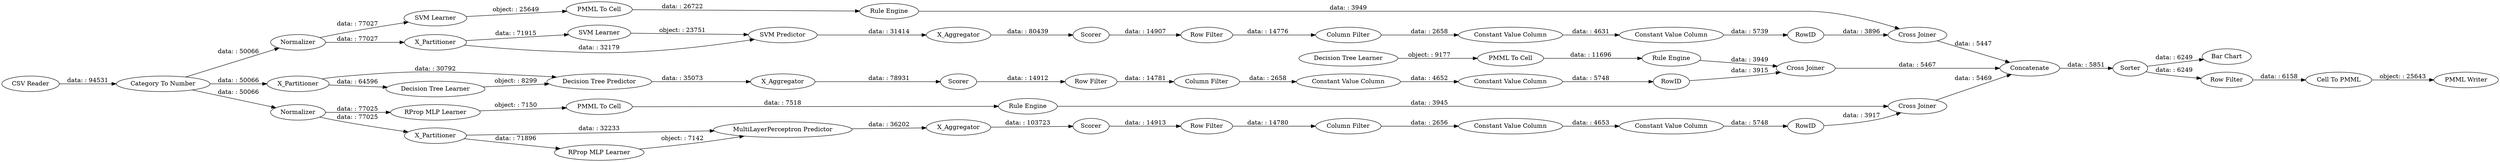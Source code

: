 digraph {
	"-8218601935105838200_294" [label="Column Filter"]
	"6606681480714016405_62" [label="CSV Reader"]
	"6606681480714016405_54" [label="Cell To PMML"]
	"7456730987638258247_294" [label="Column Filter"]
	"3222145126015670730_7" [label=X_Aggregator]
	"-2113801204049534622_39" [label="Cross Joiner"]
	"6606681480714016405_52" [label=Sorter]
	"7456730987638258247_9" [label="Row Filter"]
	"-235330261031387777_33" [label="Decision Tree Learner"]
	"6606681480714016405_59" [label="Bar Chart"]
	"-2113801204049534622_41" [label=Scorer]
	"3222145126015670730_31" [label="RProp MLP Learner"]
	"-505698202463700893_9" [label="Row Filter"]
	"-1611932511293429227_39" [label=Scorer]
	"-8218601935105838200_9" [label="Row Filter"]
	"3222145126015670730_38" [label="Cross Joiner"]
	"6606681480714016405_58" [label="Category To Number"]
	"-1611932511293429227_38" [label="Cross Joiner"]
	"-2113801204049534622_2" [label=X_Partitioner]
	"-2113801204049534622_40" [label=Normalizer]
	"-8218601935105838200_293" [label=RowID]
	"-8218601935105838200_292" [label="Constant Value Column"]
	"6606681480714016405_61" [label="PMML Writer"]
	"6606681480714016405_53" [label="Row Filter"]
	"-505698202463700893_292" [label="Constant Value Column"]
	"6606681480714016405_60" [label=Concatenate]
	"3222145126015670730_40" [label=Scorer]
	"-5682376077953606401_22" [label="PMML To Cell"]
	"-505698202463700893_290" [label="Constant Value Column"]
	"-2113801204049534622_7" [label=X_Aggregator]
	"7456730987638258247_293" [label=RowID]
	"7801016792721614754_33" [label="SVM Learner"]
	"3222145126015670730_39" [label=Normalizer]
	"-1611932511293429227_32" [label="Decision Tree Predictor"]
	"3222145126015670730_2" [label=X_Partitioner]
	"-505698202463700893_293" [label=RowID]
	"-1611932511293429227_31" [label="Decision Tree Learner"]
	"-1611932511293429227_2" [label=X_Partitioner]
	"-8218601935105838200_290" [label="Constant Value Column"]
	"-505698202463700893_294" [label="Column Filter"]
	"7801016792721614754_35" [label="Rule Engine"]
	"-5682376077953606401_34" [label="Rule Engine"]
	"-2113801204049534622_31" [label="SVM Learner"]
	"-235330261031387777_28" [label="PMML To Cell"]
	"3222145126015670730_32" [label="MultiLayerPerceptron Predictor"]
	"-235330261031387777_34" [label="Rule Engine"]
	"7801016792721614754_34" [label="PMML To Cell"]
	"7456730987638258247_290" [label="Constant Value Column"]
	"-5682376077953606401_35" [label="RProp MLP Learner"]
	"-2113801204049534622_32" [label="SVM Predictor"]
	"7456730987638258247_292" [label="Constant Value Column"]
	"-1611932511293429227_7" [label=X_Aggregator]
	"3222145126015670730_39" -> "3222145126015670730_2" [label="data: : 77025"]
	"-235330261031387777_33" -> "-235330261031387777_28" [label="object: : 9177"]
	"-235330261031387777_28" -> "-235330261031387777_34" [label="data: : 11696"]
	"7456730987638258247_292" -> "7456730987638258247_293" [label="data: : 5748"]
	"6606681480714016405_52" -> "6606681480714016405_59" [label="data: : 6249"]
	"3222145126015670730_38" -> "6606681480714016405_60" [label="data: : 5469"]
	"3222145126015670730_40" -> "-8218601935105838200_9" [label="data: : 14913"]
	"6606681480714016405_52" -> "6606681480714016405_53" [label="data: : 6249"]
	"-1611932511293429227_32" -> "-1611932511293429227_7" [label="data: : 35073"]
	"6606681480714016405_53" -> "6606681480714016405_54" [label="data: : 6158"]
	"7801016792721614754_35" -> "-2113801204049534622_39" [label="data: : 3949"]
	"3222145126015670730_7" -> "3222145126015670730_40" [label="data: : 103723"]
	"7801016792721614754_34" -> "7801016792721614754_35" [label="data: : 26722"]
	"6606681480714016405_58" -> "3222145126015670730_39" [label="data: : 50066"]
	"-1611932511293429227_39" -> "7456730987638258247_9" [label="data: : 14912"]
	"-8218601935105838200_294" -> "-8218601935105838200_290" [label="data: : 2656"]
	"-2113801204049534622_40" -> "7801016792721614754_33" [label="data: : 77027"]
	"6606681480714016405_60" -> "6606681480714016405_52" [label="data: : 5851"]
	"7456730987638258247_9" -> "7456730987638258247_294" [label="data: : 14781"]
	"-1611932511293429227_7" -> "-1611932511293429227_39" [label="data: : 78931"]
	"-2113801204049534622_41" -> "-505698202463700893_9" [label="data: : 14907"]
	"7456730987638258247_290" -> "7456730987638258247_292" [label="data: : 4652"]
	"-2113801204049534622_31" -> "-2113801204049534622_32" [label="object: : 23751"]
	"-2113801204049534622_39" -> "6606681480714016405_60" [label="data: : 5447"]
	"-505698202463700893_293" -> "-2113801204049534622_39" [label="data: : 3896"]
	"3222145126015670730_2" -> "3222145126015670730_31" [label="data: : 71896"]
	"-505698202463700893_292" -> "-505698202463700893_293" [label="data: : 5739"]
	"-2113801204049534622_2" -> "-2113801204049534622_31" [label="data: : 71915"]
	"-2113801204049534622_40" -> "-2113801204049534622_2" [label="data: : 77027"]
	"6606681480714016405_54" -> "6606681480714016405_61" [label="object: : 25643"]
	"6606681480714016405_62" -> "6606681480714016405_58" [label="data: : 94531"]
	"3222145126015670730_31" -> "3222145126015670730_32" [label="object: : 7142"]
	"-5682376077953606401_22" -> "-5682376077953606401_34" [label="data: : 7518"]
	"-505698202463700893_290" -> "-505698202463700893_292" [label="data: : 4631"]
	"7801016792721614754_33" -> "7801016792721614754_34" [label="object: : 25649"]
	"-1611932511293429227_31" -> "-1611932511293429227_32" [label="object: : 8299"]
	"-2113801204049534622_7" -> "-2113801204049534622_41" [label="data: : 80439"]
	"-2113801204049534622_32" -> "-2113801204049534622_7" [label="data: : 31414"]
	"-2113801204049534622_2" -> "-2113801204049534622_32" [label="data: : 32179"]
	"-8218601935105838200_292" -> "-8218601935105838200_293" [label="data: : 5748"]
	"3222145126015670730_2" -> "3222145126015670730_32" [label="data: : 32233"]
	"-5682376077953606401_34" -> "3222145126015670730_38" [label="data: : 3945"]
	"-8218601935105838200_290" -> "-8218601935105838200_292" [label="data: : 4653"]
	"-1611932511293429227_2" -> "-1611932511293429227_32" [label="data: : 30792"]
	"-1611932511293429227_2" -> "-1611932511293429227_31" [label="data: : 64596"]
	"3222145126015670730_32" -> "3222145126015670730_7" [label="data: : 36202"]
	"-5682376077953606401_35" -> "-5682376077953606401_22" [label="object: : 7150"]
	"3222145126015670730_39" -> "-5682376077953606401_35" [label="data: : 77025"]
	"-8218601935105838200_9" -> "-8218601935105838200_294" [label="data: : 14780"]
	"-505698202463700893_9" -> "-505698202463700893_294" [label="data: : 14776"]
	"-235330261031387777_34" -> "-1611932511293429227_38" [label="data: : 3949"]
	"6606681480714016405_58" -> "-1611932511293429227_2" [label="data: : 50066"]
	"-8218601935105838200_293" -> "3222145126015670730_38" [label="data: : 3917"]
	"-1611932511293429227_38" -> "6606681480714016405_60" [label="data: : 5467"]
	"7456730987638258247_294" -> "7456730987638258247_290" [label="data: : 2658"]
	"7456730987638258247_293" -> "-1611932511293429227_38" [label="data: : 3915"]
	"6606681480714016405_58" -> "-2113801204049534622_40" [label="data: : 50066"]
	"-505698202463700893_294" -> "-505698202463700893_290" [label="data: : 2658"]
	rankdir=LR
}
